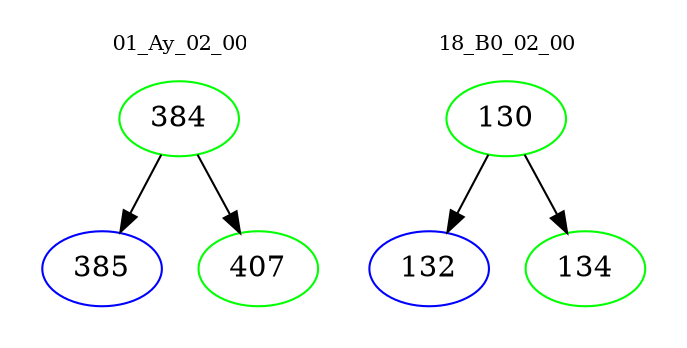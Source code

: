 digraph{
subgraph cluster_0 {
color = white
label = "01_Ay_02_00";
fontsize=10;
T0_384 [label="384", color="green"]
T0_384 -> T0_385 [color="black"]
T0_385 [label="385", color="blue"]
T0_384 -> T0_407 [color="black"]
T0_407 [label="407", color="green"]
}
subgraph cluster_1 {
color = white
label = "18_B0_02_00";
fontsize=10;
T1_130 [label="130", color="green"]
T1_130 -> T1_132 [color="black"]
T1_132 [label="132", color="blue"]
T1_130 -> T1_134 [color="black"]
T1_134 [label="134", color="green"]
}
}
